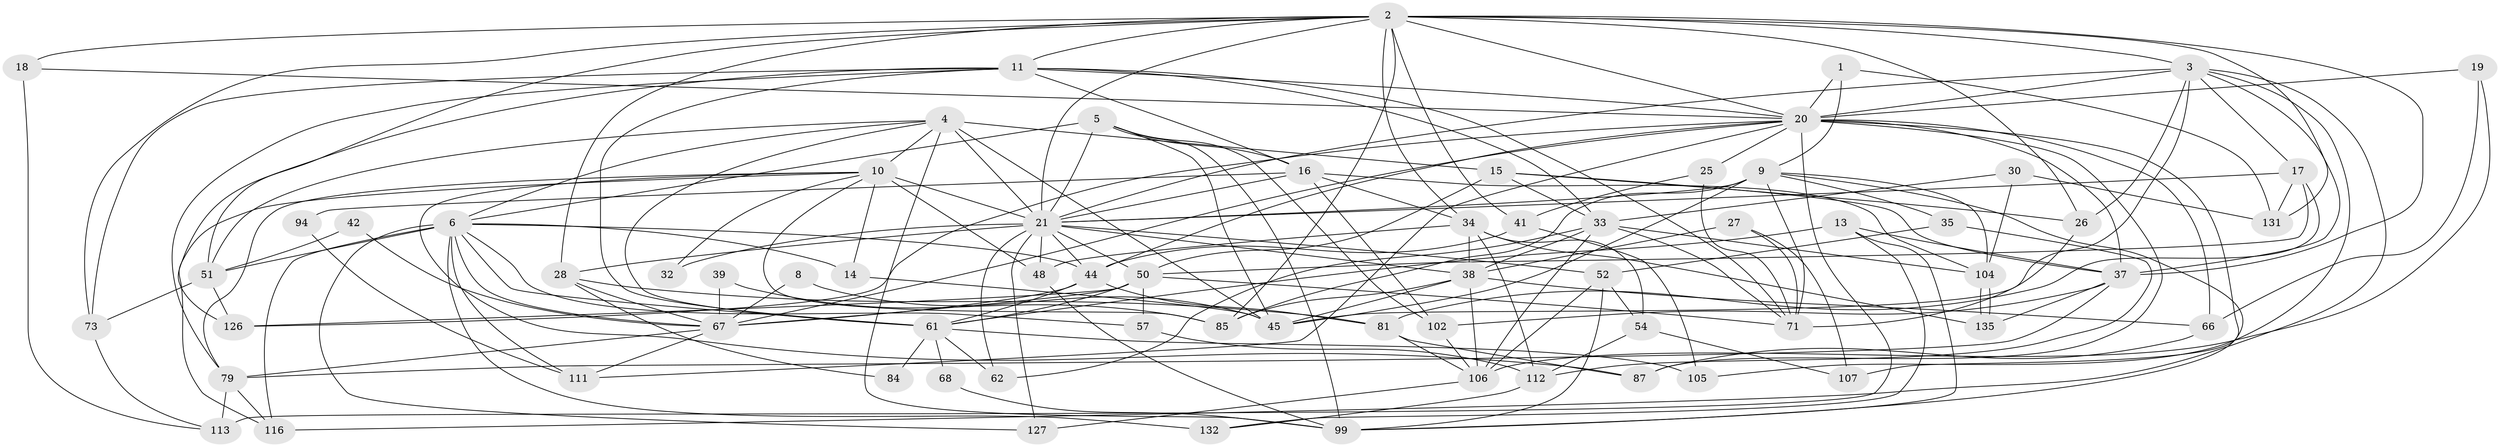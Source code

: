 // original degree distribution, {3: 0.2733812949640288, 8: 0.007194244604316547, 4: 0.28776978417266186, 6: 0.10071942446043165, 5: 0.1510791366906475, 2: 0.12949640287769784, 7: 0.050359712230215826}
// Generated by graph-tools (version 1.1) at 2025/15/03/09/25 04:15:19]
// undirected, 69 vertices, 189 edges
graph export_dot {
graph [start="1"]
  node [color=gray90,style=filled];
  1;
  2 [super="+117+12+77+91+7"];
  3 [super="+114"];
  4 [super="+86+43"];
  5 [super="+31"];
  6 [super="+36+89+92"];
  8;
  9 [super="+63+82"];
  10 [super="+60+129+24"];
  11 [super="+93+90+46"];
  13;
  14;
  15 [super="+76"];
  16 [super="+119"];
  17;
  18;
  19;
  20 [super="+138+137+100+22+56"];
  21 [super="+29+49+80+55"];
  25 [super="+40"];
  26 [super="+110"];
  27;
  28 [super="+65"];
  30;
  32;
  33 [super="+70+53"];
  34 [super="+109+88"];
  35;
  37 [super="+69"];
  38 [super="+103"];
  39;
  41;
  42;
  44 [super="+47+125"];
  45 [super="+136"];
  48 [super="+124"];
  50 [super="+74+122"];
  51;
  52 [super="+78"];
  54;
  57;
  61 [super="+115+130"];
  62;
  66;
  67 [super="+83+118"];
  68;
  71 [super="+96"];
  73 [super="+75"];
  79;
  81;
  84;
  85 [super="+133"];
  87;
  94;
  99;
  102 [super="+121"];
  104;
  105;
  106;
  107;
  111 [super="+123"];
  112;
  113;
  116;
  126;
  127;
  131;
  132;
  135;
  1 -- 131;
  1 -- 9;
  1 -- 20;
  2 -- 51;
  2 -- 85;
  2 -- 11;
  2 -- 34;
  2 -- 131;
  2 -- 26;
  2 -- 3;
  2 -- 18;
  2 -- 37;
  2 -- 20;
  2 -- 21;
  2 -- 41;
  2 -- 28;
  2 -- 73;
  3 -- 45;
  3 -- 105;
  3 -- 17;
  3 -- 116;
  3 -- 37;
  3 -- 26;
  3 -- 20 [weight=2];
  3 -- 21;
  4 -- 51;
  4 -- 45 [weight=2];
  4 -- 21 [weight=3];
  4 -- 99;
  4 -- 6 [weight=2];
  4 -- 15;
  4 -- 10 [weight=2];
  4 -- 61;
  5 -- 45;
  5 -- 21;
  5 -- 6;
  5 -- 16;
  5 -- 99;
  5 -- 102;
  6 -- 57;
  6 -- 132 [weight=2];
  6 -- 127;
  6 -- 44 [weight=2];
  6 -- 67;
  6 -- 51;
  6 -- 116;
  6 -- 61;
  6 -- 14;
  6 -- 111;
  8 -- 67;
  8 -- 45;
  9 -- 85;
  9 -- 35;
  9 -- 71 [weight=2];
  9 -- 21 [weight=2];
  9 -- 45;
  9 -- 99;
  9 -- 104;
  10 -- 48;
  10 -- 116;
  10 -- 14;
  10 -- 32;
  10 -- 21 [weight=3];
  10 -- 87;
  10 -- 79;
  10 -- 85;
  11 -- 16;
  11 -- 126;
  11 -- 61;
  11 -- 71;
  11 -- 33;
  11 -- 20;
  11 -- 79;
  11 -- 73;
  13 -- 37;
  13 -- 99;
  13 -- 132;
  13 -- 61;
  14 -- 45;
  15 -- 50;
  15 -- 26;
  15 -- 37;
  15 -- 33;
  16 -- 104;
  16 -- 94;
  16 -- 34;
  16 -- 21;
  16 -- 102;
  17 -- 131;
  17 -- 81;
  17 -- 50;
  17 -- 21;
  18 -- 113;
  18 -- 20;
  19 -- 66;
  19 -- 106;
  19 -- 20;
  20 -- 87;
  20 -- 111;
  20 -- 25;
  20 -- 113 [weight=2];
  20 -- 66;
  20 -- 37;
  20 -- 107 [weight=2];
  20 -- 126;
  20 -- 67;
  20 -- 44;
  21 -- 50;
  21 -- 32;
  21 -- 48;
  21 -- 38;
  21 -- 28;
  21 -- 127;
  21 -- 44;
  21 -- 52;
  21 -- 62;
  25 -- 71;
  25 -- 41;
  26 -- 71;
  27 -- 107;
  27 -- 38;
  27 -- 71;
  28 -- 84;
  28 -- 67;
  28 -- 81;
  30 -- 33;
  30 -- 104;
  30 -- 131;
  33 -- 71;
  33 -- 104;
  33 -- 106;
  33 -- 62;
  33 -- 38;
  34 -- 54;
  34 -- 38 [weight=2];
  34 -- 112;
  34 -- 135;
  34 -- 48;
  35 -- 112;
  35 -- 52;
  37 -- 79;
  37 -- 102;
  37 -- 135;
  38 -- 66;
  38 -- 106;
  38 -- 45;
  38 -- 85;
  39 -- 67;
  39 -- 85;
  41 -- 105;
  41 -- 44;
  42 -- 51;
  42 -- 67;
  44 -- 81;
  44 -- 67;
  44 -- 61;
  48 -- 99;
  50 -- 57;
  50 -- 126;
  50 -- 67 [weight=2];
  50 -- 61 [weight=2];
  50 -- 71;
  51 -- 126;
  51 -- 73;
  52 -- 54;
  52 -- 106;
  52 -- 99;
  54 -- 107;
  54 -- 112;
  57 -- 112;
  61 -- 105;
  61 -- 68;
  61 -- 84;
  61 -- 62;
  66 -- 87;
  67 -- 79;
  67 -- 111;
  68 -- 99;
  73 -- 113;
  79 -- 116;
  79 -- 113;
  81 -- 106;
  81 -- 87;
  94 -- 111;
  102 -- 106;
  104 -- 135;
  104 -- 135;
  106 -- 127;
  112 -- 132;
}
